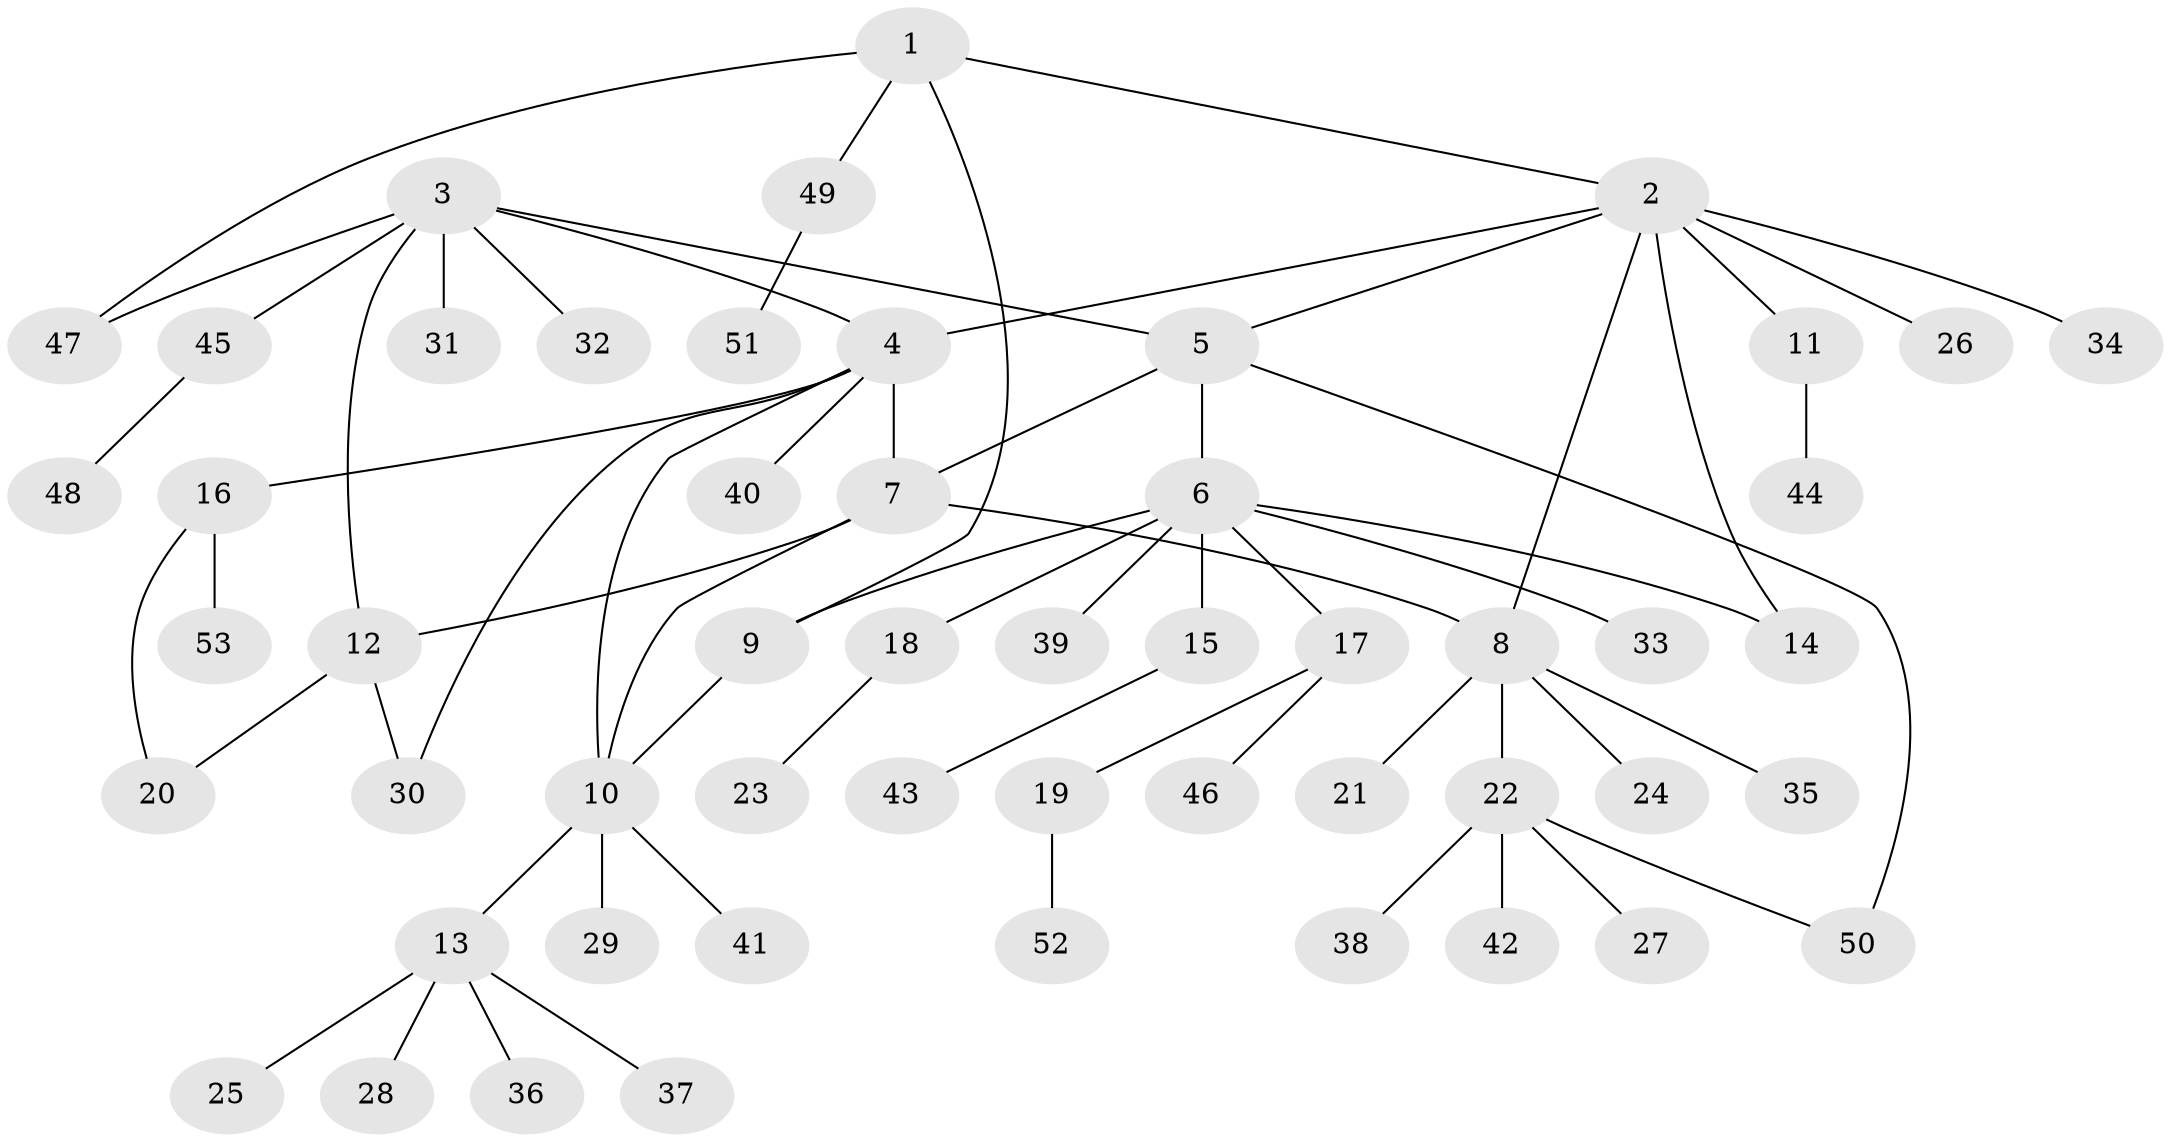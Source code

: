 // coarse degree distribution, {5: 0.09375, 7: 0.0625, 6: 0.0625, 3: 0.03125, 4: 0.09375, 1: 0.5, 2: 0.15625}
// Generated by graph-tools (version 1.1) at 2025/52/03/04/25 22:52:23]
// undirected, 53 vertices, 64 edges
graph export_dot {
  node [color=gray90,style=filled];
  1;
  2;
  3;
  4;
  5;
  6;
  7;
  8;
  9;
  10;
  11;
  12;
  13;
  14;
  15;
  16;
  17;
  18;
  19;
  20;
  21;
  22;
  23;
  24;
  25;
  26;
  27;
  28;
  29;
  30;
  31;
  32;
  33;
  34;
  35;
  36;
  37;
  38;
  39;
  40;
  41;
  42;
  43;
  44;
  45;
  46;
  47;
  48;
  49;
  50;
  51;
  52;
  53;
  1 -- 2;
  1 -- 9;
  1 -- 47;
  1 -- 49;
  2 -- 4;
  2 -- 5;
  2 -- 8;
  2 -- 11;
  2 -- 14;
  2 -- 26;
  2 -- 34;
  3 -- 4;
  3 -- 5;
  3 -- 12;
  3 -- 31;
  3 -- 32;
  3 -- 45;
  3 -- 47;
  4 -- 7;
  4 -- 10;
  4 -- 16;
  4 -- 30;
  4 -- 40;
  5 -- 6;
  5 -- 7;
  5 -- 50;
  6 -- 9;
  6 -- 14;
  6 -- 15;
  6 -- 17;
  6 -- 18;
  6 -- 33;
  6 -- 39;
  7 -- 8;
  7 -- 10;
  7 -- 12;
  8 -- 21;
  8 -- 22;
  8 -- 24;
  8 -- 35;
  9 -- 10;
  10 -- 13;
  10 -- 29;
  10 -- 41;
  11 -- 44;
  12 -- 20;
  12 -- 30;
  13 -- 25;
  13 -- 28;
  13 -- 36;
  13 -- 37;
  15 -- 43;
  16 -- 20;
  16 -- 53;
  17 -- 19;
  17 -- 46;
  18 -- 23;
  19 -- 52;
  22 -- 27;
  22 -- 38;
  22 -- 42;
  22 -- 50;
  45 -- 48;
  49 -- 51;
}
